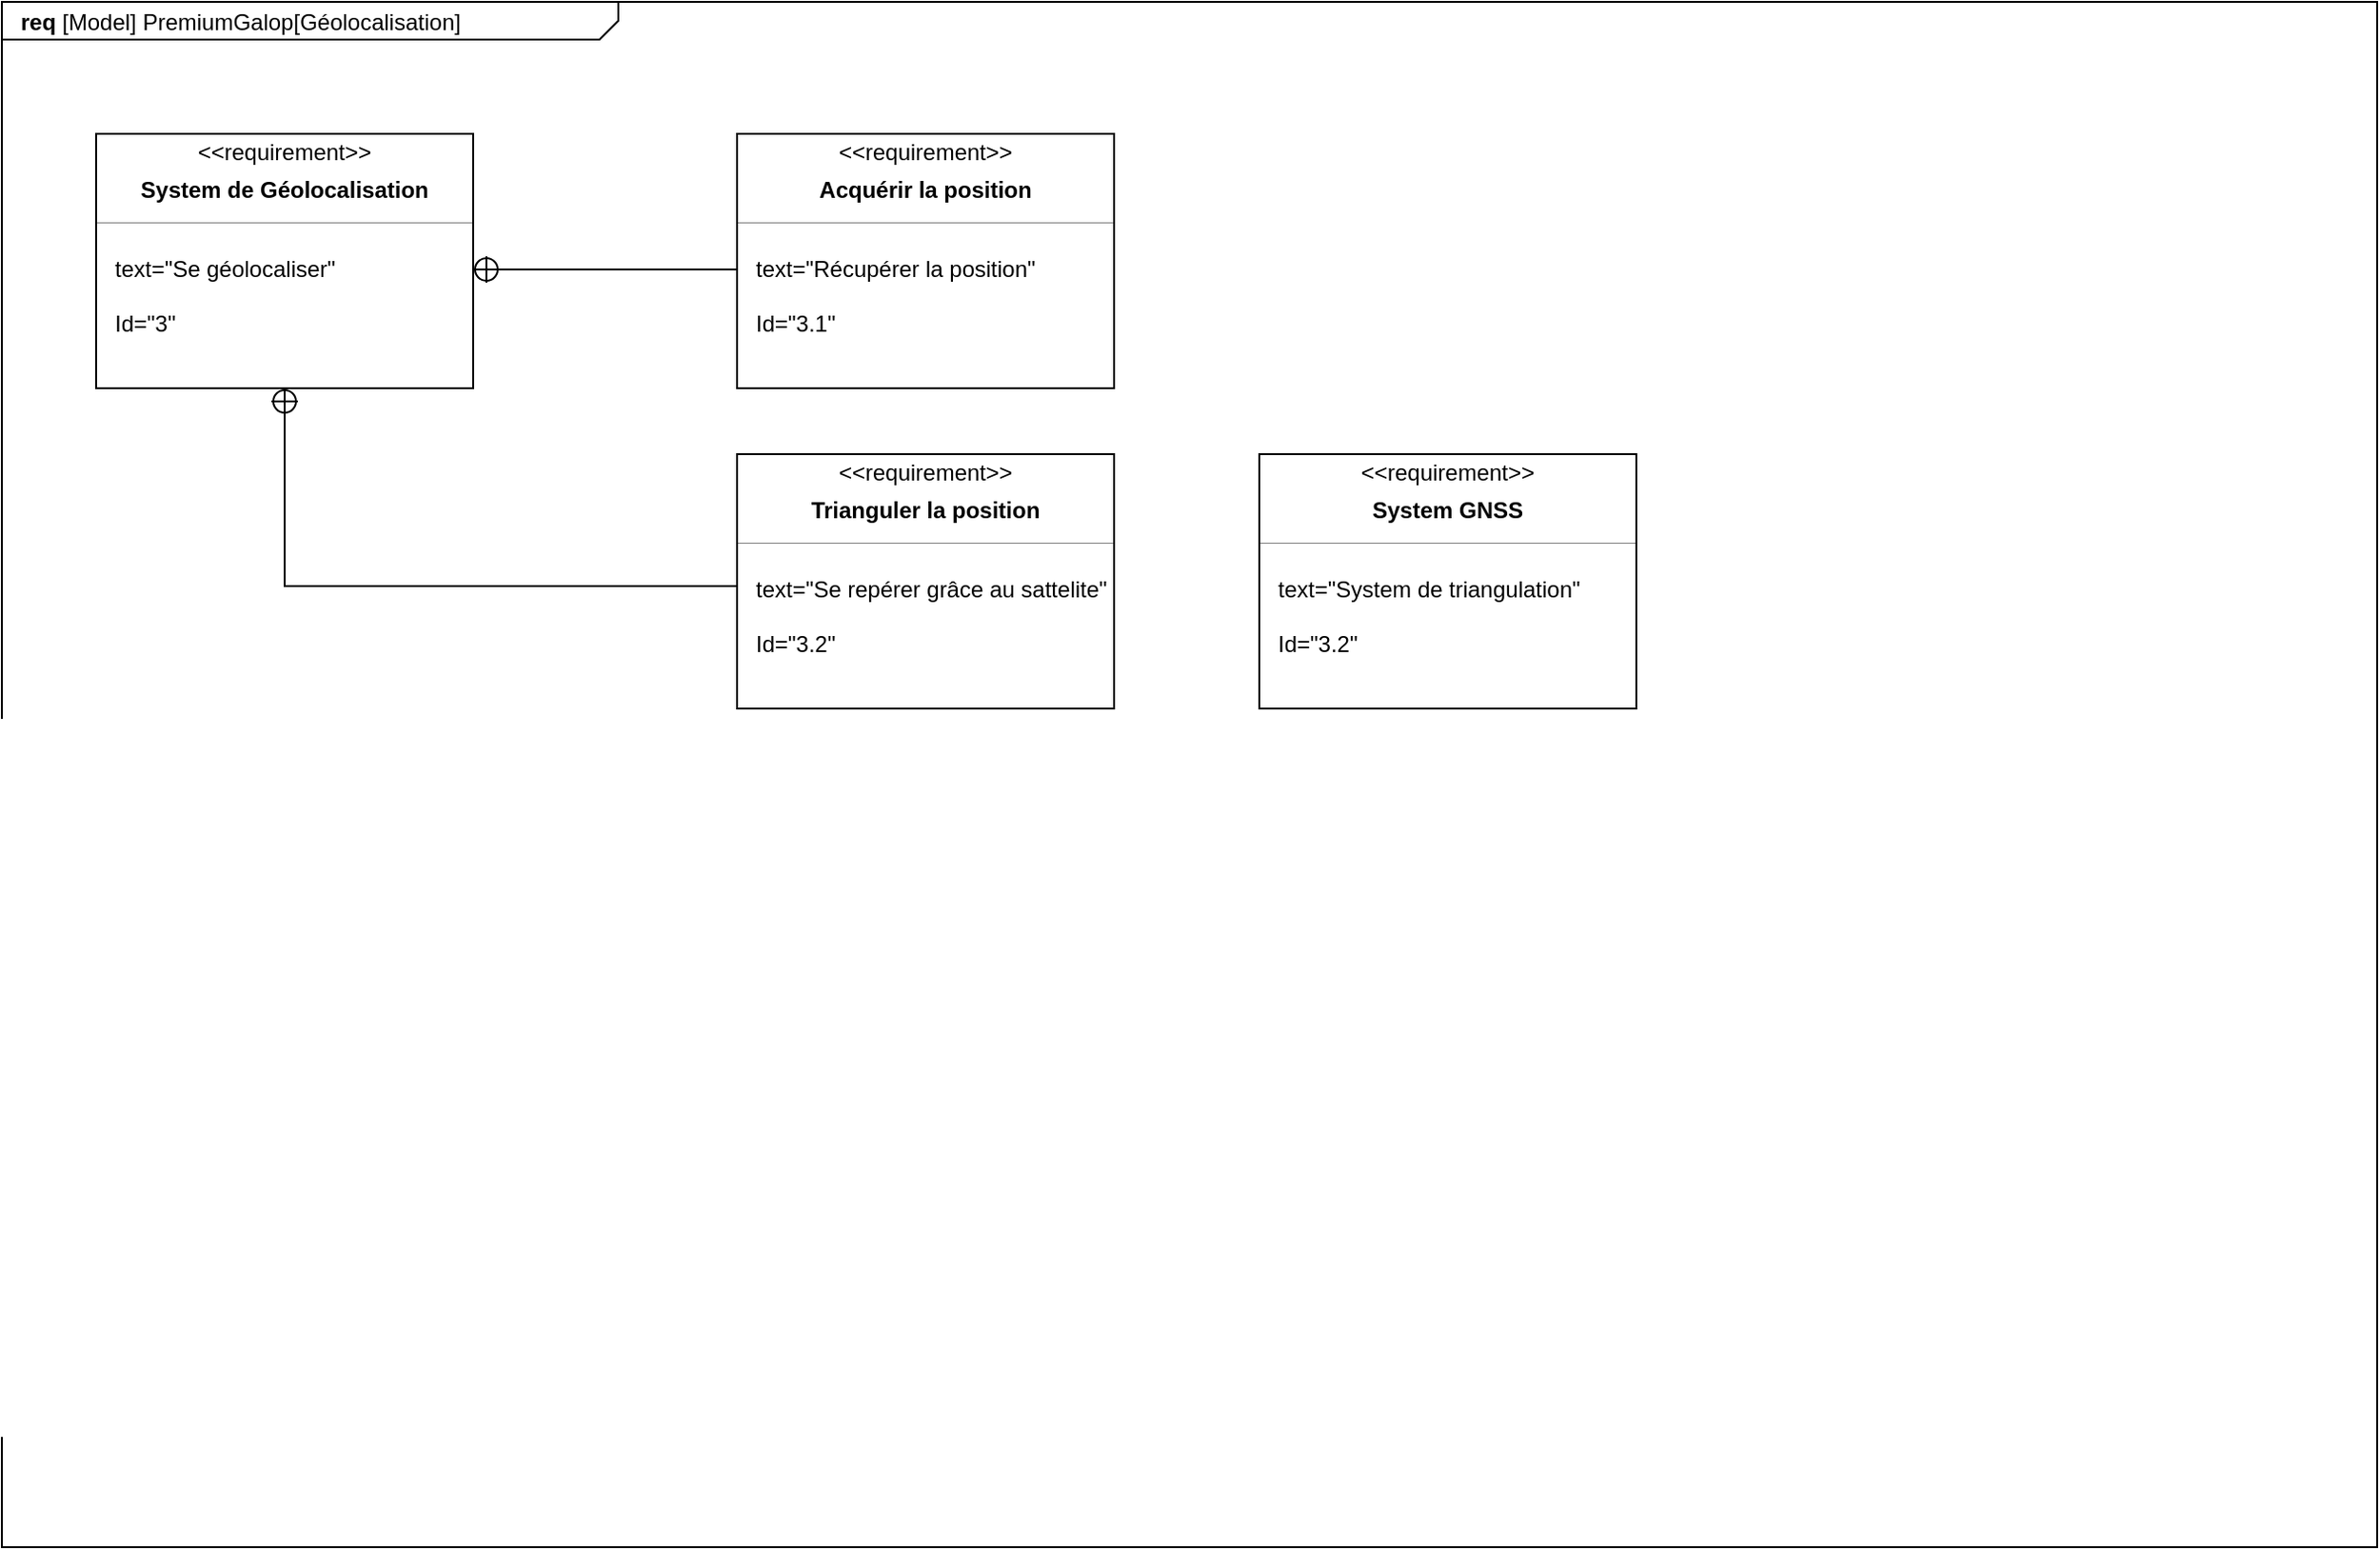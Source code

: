 <mxfile version="26.0.8">
  <diagram name="Page-1" id="929967ad-93f9-6ef4-fab6-5d389245f69c">
    <mxGraphModel dx="1248" dy="1808" grid="1" gridSize="10" guides="1" tooltips="1" connect="1" arrows="1" fold="1" page="1" pageScale="1.5" pageWidth="1169" pageHeight="826" background="none" math="0" shadow="0">
      <root>
        <mxCell id="0" style=";html=1;" />
        <mxCell id="1" style=";html=1;" parent="0" />
        <mxCell id="1672d66443f91eb5-1" value="&lt;p style=&quot;margin: 0px ; margin-top: 4px ; margin-left: 10px ; text-align: left&quot;&gt;&lt;b&gt;req&lt;/b&gt; [Model] PremiumGalop[Géolocalisation]&lt;/p&gt;" style="html=1;strokeWidth=1;shape=mxgraph.sysml.package;html=1;overflow=fill;whiteSpace=wrap;fillColor=none;gradientColor=none;fontSize=12;align=center;labelX=327.64;" parent="1" vertex="1">
          <mxGeometry x="110" y="-70" width="1260" height="820" as="geometry" />
        </mxCell>
        <mxCell id="gL3Civ_0kA5RlNFKBFCX-1" value="" style="fontStyle=1;align=center;verticalAlign=middle;childLayout=stackLayout;horizontal=1;horizontalStack=0;resizeParent=1;resizeParentMax=0;resizeLast=0;marginBottom=0;" parent="1" vertex="1">
          <mxGeometry x="160" width="200" height="135" as="geometry" />
        </mxCell>
        <mxCell id="gL3Civ_0kA5RlNFKBFCX-2" value="&amp;lt;&amp;lt;requirement&amp;gt;&amp;gt;" style="html=1;align=center;spacing=0;verticalAlign=middle;strokeColor=none;fillColor=none;whiteSpace=wrap;spacingTop=3;" parent="gL3Civ_0kA5RlNFKBFCX-1" vertex="1">
          <mxGeometry width="200" height="16" as="geometry" />
        </mxCell>
        <mxCell id="gL3Civ_0kA5RlNFKBFCX-3" value="System de Géolocalisation" style="html=1;align=center;spacing=0;verticalAlign=middle;strokeColor=none;fillColor=none;whiteSpace=wrap;fontStyle=1" parent="gL3Civ_0kA5RlNFKBFCX-1" vertex="1">
          <mxGeometry y="16" width="200" height="27" as="geometry" />
        </mxCell>
        <mxCell id="gL3Civ_0kA5RlNFKBFCX-4" value="" style="line;strokeWidth=0.25;fillColor=none;align=left;verticalAlign=middle;spacingTop=-1;spacingLeft=3;spacingRight=3;rotatable=0;labelPosition=right;points=[];portConstraint=eastwest;" parent="gL3Civ_0kA5RlNFKBFCX-1" vertex="1">
          <mxGeometry y="43" width="200" height="8" as="geometry" />
        </mxCell>
        <mxCell id="gL3Civ_0kA5RlNFKBFCX-5" value="text=&quot;Se géolocaliser&quot;" style="html=1;align=left;spacing=0;verticalAlign=middle;strokeColor=none;fillColor=none;whiteSpace=wrap;spacingLeft=10;" parent="gL3Civ_0kA5RlNFKBFCX-1" vertex="1">
          <mxGeometry y="51" width="200" height="42" as="geometry" />
        </mxCell>
        <mxCell id="gL3Civ_0kA5RlNFKBFCX-6" value="Id=&quot;3&lt;span style=&quot;background-color: transparent; color: light-dark(rgb(0, 0, 0), rgb(255, 255, 255));&quot;&gt;&quot;&lt;/span&gt;" style="html=1;align=left;spacing=0;verticalAlign=middle;strokeColor=none;fillColor=none;whiteSpace=wrap;spacingLeft=10;" parent="gL3Civ_0kA5RlNFKBFCX-1" vertex="1">
          <mxGeometry y="93" width="200" height="16" as="geometry" />
        </mxCell>
        <mxCell id="gL3Civ_0kA5RlNFKBFCX-7" value="" style="html=1;align=center;spacing=0;verticalAlign=middle;strokeColor=none;fillColor=none;whiteSpace=wrap;" parent="gL3Civ_0kA5RlNFKBFCX-1" vertex="1">
          <mxGeometry y="109" width="200" height="26" as="geometry" />
        </mxCell>
        <mxCell id="gL3Civ_0kA5RlNFKBFCX-18" value="" style="rounded=0;html=1;labelBackgroundColor=none;endArrow=none;edgeStyle=elbowEdgeStyle;elbow=vertical;startArrow=sysMLPackCont;startSize=12;exitX=1;exitY=0.5;exitDx=0;exitDy=0;entryX=0;entryY=0.5;entryDx=0;entryDy=0;" parent="1" source="gL3Civ_0kA5RlNFKBFCX-5" target="JBRHRFo_unuxkp8JoujN-5" edge="1">
          <mxGeometry relative="1" as="geometry">
            <mxPoint x="840" y="-160" as="sourcePoint" />
            <mxPoint x="490" y="72" as="targetPoint" />
            <Array as="points" />
          </mxGeometry>
        </mxCell>
        <mxCell id="gL3Civ_0kA5RlNFKBFCX-19" value="" style="rounded=0;html=1;labelBackgroundColor=none;endArrow=none;edgeStyle=elbowEdgeStyle;elbow=vertical;startArrow=sysMLPackCont;startSize=12;entryX=0;entryY=0.5;entryDx=0;entryDy=0;exitX=0.5;exitY=1;exitDx=0;exitDy=0;" parent="1" source="gL3Civ_0kA5RlNFKBFCX-7" target="JBRHRFo_unuxkp8JoujN-12" edge="1">
          <mxGeometry relative="1" as="geometry">
            <mxPoint x="740" y="200" as="sourcePoint" />
            <mxPoint x="490" y="241.5" as="targetPoint" />
            <Array as="points">
              <mxPoint x="360" y="240" />
            </Array>
          </mxGeometry>
        </mxCell>
        <mxCell id="JBRHRFo_unuxkp8JoujN-1" value="" style="fontStyle=1;align=center;verticalAlign=middle;childLayout=stackLayout;horizontal=1;horizontalStack=0;resizeParent=1;resizeParentMax=0;resizeLast=0;marginBottom=0;" vertex="1" parent="1">
          <mxGeometry x="500" width="200" height="135" as="geometry" />
        </mxCell>
        <mxCell id="JBRHRFo_unuxkp8JoujN-2" value="&amp;lt;&amp;lt;requirement&amp;gt;&amp;gt;" style="html=1;align=center;spacing=0;verticalAlign=middle;strokeColor=none;fillColor=none;whiteSpace=wrap;spacingTop=3;" vertex="1" parent="JBRHRFo_unuxkp8JoujN-1">
          <mxGeometry width="200" height="16" as="geometry" />
        </mxCell>
        <mxCell id="JBRHRFo_unuxkp8JoujN-3" value="Acquérir la position" style="html=1;align=center;spacing=0;verticalAlign=middle;strokeColor=none;fillColor=none;whiteSpace=wrap;fontStyle=1" vertex="1" parent="JBRHRFo_unuxkp8JoujN-1">
          <mxGeometry y="16" width="200" height="27" as="geometry" />
        </mxCell>
        <mxCell id="JBRHRFo_unuxkp8JoujN-4" value="" style="line;strokeWidth=0.25;fillColor=none;align=left;verticalAlign=middle;spacingTop=-1;spacingLeft=3;spacingRight=3;rotatable=0;labelPosition=right;points=[];portConstraint=eastwest;" vertex="1" parent="JBRHRFo_unuxkp8JoujN-1">
          <mxGeometry y="43" width="200" height="8" as="geometry" />
        </mxCell>
        <mxCell id="JBRHRFo_unuxkp8JoujN-5" value="text=&quot;Récupérer la position&quot;" style="html=1;align=left;spacing=0;verticalAlign=middle;strokeColor=none;fillColor=none;whiteSpace=wrap;spacingLeft=10;" vertex="1" parent="JBRHRFo_unuxkp8JoujN-1">
          <mxGeometry y="51" width="200" height="42" as="geometry" />
        </mxCell>
        <mxCell id="JBRHRFo_unuxkp8JoujN-6" value="Id=&quot;3.1&lt;span style=&quot;background-color: transparent; color: light-dark(rgb(0, 0, 0), rgb(255, 255, 255));&quot;&gt;&quot;&lt;/span&gt;" style="html=1;align=left;spacing=0;verticalAlign=middle;strokeColor=none;fillColor=none;whiteSpace=wrap;spacingLeft=10;" vertex="1" parent="JBRHRFo_unuxkp8JoujN-1">
          <mxGeometry y="93" width="200" height="16" as="geometry" />
        </mxCell>
        <mxCell id="JBRHRFo_unuxkp8JoujN-7" value="" style="html=1;align=center;spacing=0;verticalAlign=middle;strokeColor=none;fillColor=none;whiteSpace=wrap;" vertex="1" parent="JBRHRFo_unuxkp8JoujN-1">
          <mxGeometry y="109" width="200" height="26" as="geometry" />
        </mxCell>
        <mxCell id="JBRHRFo_unuxkp8JoujN-8" value="" style="fontStyle=1;align=center;verticalAlign=middle;childLayout=stackLayout;horizontal=1;horizontalStack=0;resizeParent=1;resizeParentMax=0;resizeLast=0;marginBottom=0;" vertex="1" parent="1">
          <mxGeometry x="500" y="170" width="200" height="135" as="geometry" />
        </mxCell>
        <mxCell id="JBRHRFo_unuxkp8JoujN-9" value="&amp;lt;&amp;lt;requirement&amp;gt;&amp;gt;" style="html=1;align=center;spacing=0;verticalAlign=middle;strokeColor=none;fillColor=none;whiteSpace=wrap;spacingTop=3;" vertex="1" parent="JBRHRFo_unuxkp8JoujN-8">
          <mxGeometry width="200" height="16" as="geometry" />
        </mxCell>
        <mxCell id="JBRHRFo_unuxkp8JoujN-10" value="Trianguler la position" style="html=1;align=center;spacing=0;verticalAlign=middle;strokeColor=none;fillColor=none;whiteSpace=wrap;fontStyle=1" vertex="1" parent="JBRHRFo_unuxkp8JoujN-8">
          <mxGeometry y="16" width="200" height="27" as="geometry" />
        </mxCell>
        <mxCell id="JBRHRFo_unuxkp8JoujN-11" value="" style="line;strokeWidth=0.25;fillColor=none;align=left;verticalAlign=middle;spacingTop=-1;spacingLeft=3;spacingRight=3;rotatable=0;labelPosition=right;points=[];portConstraint=eastwest;" vertex="1" parent="JBRHRFo_unuxkp8JoujN-8">
          <mxGeometry y="43" width="200" height="8" as="geometry" />
        </mxCell>
        <mxCell id="JBRHRFo_unuxkp8JoujN-12" value="text=&quot;Se repérer grâce au sattelite&quot;" style="html=1;align=left;spacing=0;verticalAlign=middle;strokeColor=none;fillColor=none;whiteSpace=wrap;spacingLeft=10;" vertex="1" parent="JBRHRFo_unuxkp8JoujN-8">
          <mxGeometry y="51" width="200" height="42" as="geometry" />
        </mxCell>
        <mxCell id="JBRHRFo_unuxkp8JoujN-13" value="Id=&quot;3.2&lt;span style=&quot;background-color: transparent; color: light-dark(rgb(0, 0, 0), rgb(255, 255, 255));&quot;&gt;&quot;&lt;/span&gt;" style="html=1;align=left;spacing=0;verticalAlign=middle;strokeColor=none;fillColor=none;whiteSpace=wrap;spacingLeft=10;" vertex="1" parent="JBRHRFo_unuxkp8JoujN-8">
          <mxGeometry y="93" width="200" height="16" as="geometry" />
        </mxCell>
        <mxCell id="JBRHRFo_unuxkp8JoujN-14" value="" style="html=1;align=center;spacing=0;verticalAlign=middle;strokeColor=none;fillColor=none;whiteSpace=wrap;" vertex="1" parent="JBRHRFo_unuxkp8JoujN-8">
          <mxGeometry y="109" width="200" height="26" as="geometry" />
        </mxCell>
        <mxCell id="JBRHRFo_unuxkp8JoujN-15" value="" style="fontStyle=1;align=center;verticalAlign=middle;childLayout=stackLayout;horizontal=1;horizontalStack=0;resizeParent=1;resizeParentMax=0;resizeLast=0;marginBottom=0;" vertex="1" parent="1">
          <mxGeometry x="777" y="170" width="200" height="135" as="geometry" />
        </mxCell>
        <mxCell id="JBRHRFo_unuxkp8JoujN-16" value="&amp;lt;&amp;lt;requirement&amp;gt;&amp;gt;" style="html=1;align=center;spacing=0;verticalAlign=middle;strokeColor=none;fillColor=none;whiteSpace=wrap;spacingTop=3;" vertex="1" parent="JBRHRFo_unuxkp8JoujN-15">
          <mxGeometry width="200" height="16" as="geometry" />
        </mxCell>
        <mxCell id="JBRHRFo_unuxkp8JoujN-17" value="System GNSS" style="html=1;align=center;spacing=0;verticalAlign=middle;strokeColor=none;fillColor=none;whiteSpace=wrap;fontStyle=1" vertex="1" parent="JBRHRFo_unuxkp8JoujN-15">
          <mxGeometry y="16" width="200" height="27" as="geometry" />
        </mxCell>
        <mxCell id="JBRHRFo_unuxkp8JoujN-18" value="" style="line;strokeWidth=0.25;fillColor=none;align=left;verticalAlign=middle;spacingTop=-1;spacingLeft=3;spacingRight=3;rotatable=0;labelPosition=right;points=[];portConstraint=eastwest;" vertex="1" parent="JBRHRFo_unuxkp8JoujN-15">
          <mxGeometry y="43" width="200" height="8" as="geometry" />
        </mxCell>
        <mxCell id="JBRHRFo_unuxkp8JoujN-19" value="text=&quot;System de triangulation&quot;" style="html=1;align=left;spacing=0;verticalAlign=middle;strokeColor=none;fillColor=none;whiteSpace=wrap;spacingLeft=10;" vertex="1" parent="JBRHRFo_unuxkp8JoujN-15">
          <mxGeometry y="51" width="200" height="42" as="geometry" />
        </mxCell>
        <mxCell id="JBRHRFo_unuxkp8JoujN-20" value="Id=&quot;3.2&lt;span style=&quot;background-color: transparent; color: light-dark(rgb(0, 0, 0), rgb(255, 255, 255));&quot;&gt;&quot;&lt;/span&gt;" style="html=1;align=left;spacing=0;verticalAlign=middle;strokeColor=none;fillColor=none;whiteSpace=wrap;spacingLeft=10;" vertex="1" parent="JBRHRFo_unuxkp8JoujN-15">
          <mxGeometry y="93" width="200" height="16" as="geometry" />
        </mxCell>
        <mxCell id="JBRHRFo_unuxkp8JoujN-21" value="" style="html=1;align=center;spacing=0;verticalAlign=middle;strokeColor=none;fillColor=none;whiteSpace=wrap;" vertex="1" parent="JBRHRFo_unuxkp8JoujN-15">
          <mxGeometry y="109" width="200" height="26" as="geometry" />
        </mxCell>
      </root>
    </mxGraphModel>
  </diagram>
</mxfile>
